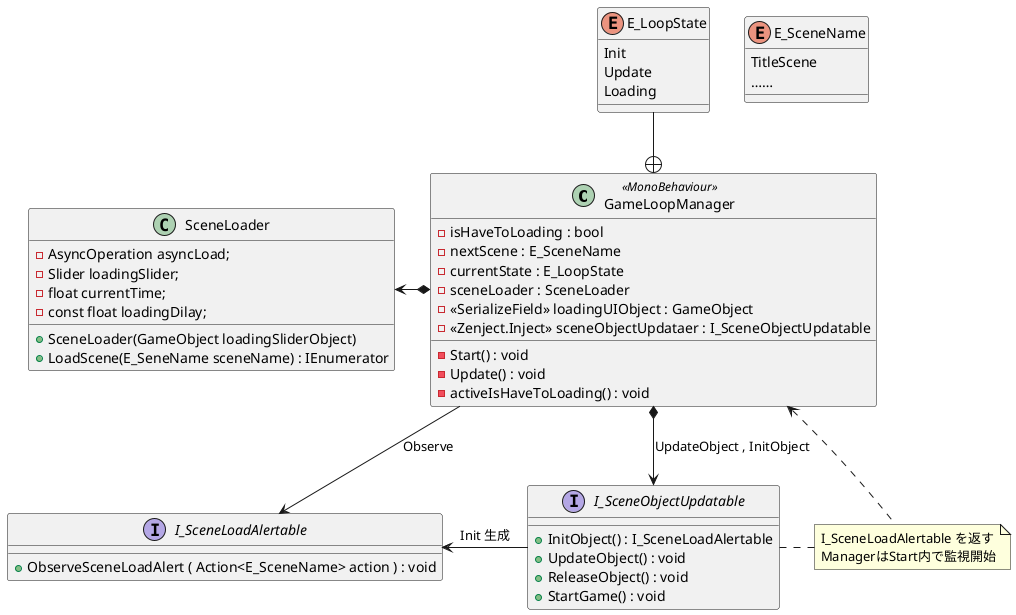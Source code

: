 @startuml GameLoopManager Class 
    class GameLoopManager <<MonoBehaviour>>{
        - isHaveToLoading : bool 
        - nextScene : E_SceneName 
        - currentState : E_LoopState 
        - sceneLoader : SceneLoader
        - << SerializeField >> loadingUIObject : GameObject  
        - << Zenject.Inject >> sceneObjectUpdataer : I_SceneObjectUpdatable

        - Start() : void
        - Update() : void
        - activeIsHaveToLoading() : void
    }

    Enum E_LoopState {
        Init
        Update
        Loading
    }

    Enum E_SceneName {
        TitleScene
        ……
    }

    class SceneLoader{
        - AsyncOperation asyncLoad;
        - Slider loadingSlider;
        - float currentTime;
        - const float loadingDilay;

        + SceneLoader(GameObject loadingSliderObject)
        + LoadScene(E_SeneName sceneName) : IEnumerator 
    }

    interface I_SceneObjectUpdatable{
        + InitObject() : I_SceneLoadAlertable 
        + UpdateObject() : void 
        + ReleaseObject() : void 
        + StartGame() : void 
    }

    interface I_SceneLoadAlertable{
        + ObserveSceneLoadAlert ( Action<E_SceneName> action ) : void
    }

    GameLoopManager --> I_SceneLoadAlertable : Observe
    GameLoopManager *--> I_SceneObjectUpdatable : UpdateObject , InitObject

    note "I_SceneLoadAlertable を返す\nManagerはStart内で監視開始" as N1
    GameLoopManager <.. N1
    N1 .left. I_SceneObjectUpdatable

    GameLoopManager *-left-> SceneLoader
    GameLoopManager +-up- E_LoopState
    I_SceneObjectUpdatable -left-> I_SceneLoadAlertable : Init 生成


@enduml